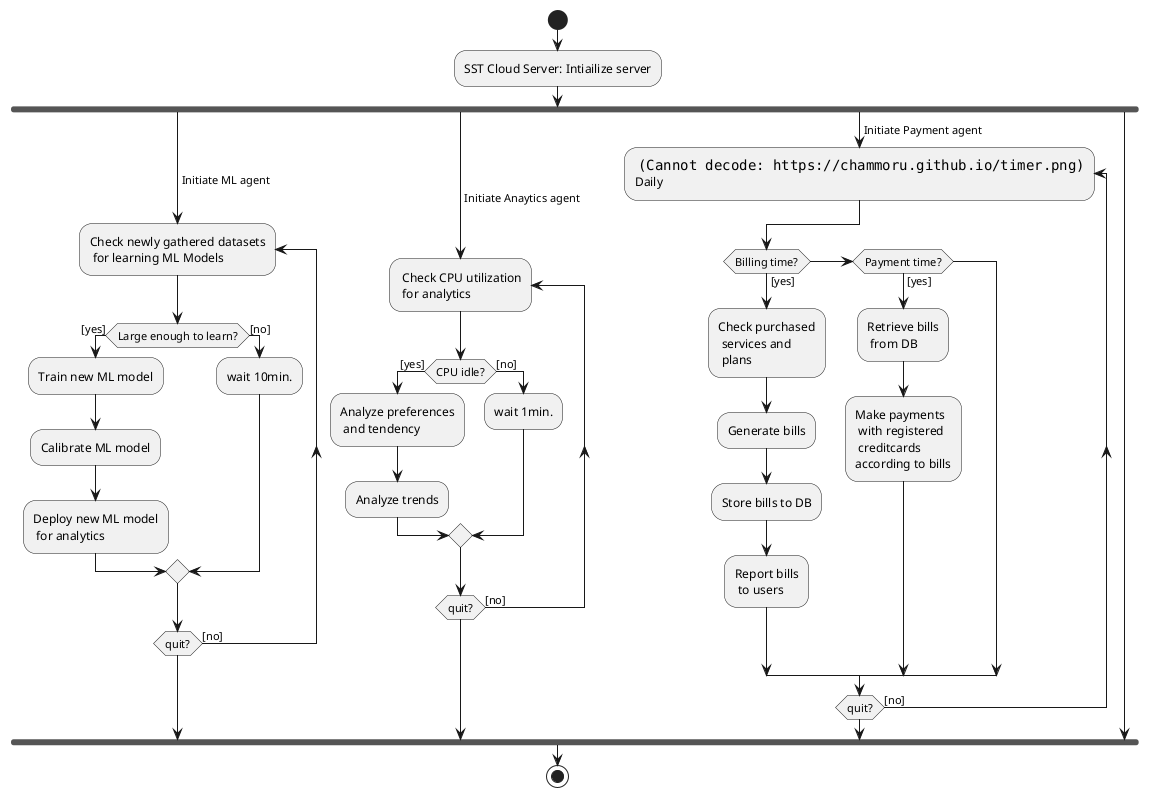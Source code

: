 @startuml
start
:SST Cloud Server: Intiailize server;

fork

-> Initiate ML agent;

repeat:Check newly gathered datasets\n for learning ML Models;

if (Large enough to learn?) then ([yes])

  :Train new ML model;
  :Calibrate ML model;
  :Deploy new ML model
   for analytics;
else ([no])
  :wait 10min.;
endif 
repeat while(quit?) is ([no])

fork again

-> Initiate Anaytics agent;
repeat: Check CPU utilization\n for analytics
if (CPU idle?) then ([yes])
  :Analyze preferences\n and tendency;
  :Analyze trends;
else ([no])
  :wait 1min.;
endif
repeat while (quit?) is ([no])

fork again

-> Initiate Payment agent;

repeat: <img:https://chammoru.github.io/timer.png>\nDaily;

if (Billing time?) then ([yes])
  :Check purchased\n services and\n plans;
  :Generate bills;
  :Store bills to DB;
  :Report bills\n to users;
elseif (Payment time?) then ([yes])
  :Retrieve bills\n from DB;
  :Make payments\n with registered\n creditcards\naccording to bills;
endif     
repeat while(quit?) is ([no])

fork again

endfork

stop
@enduml